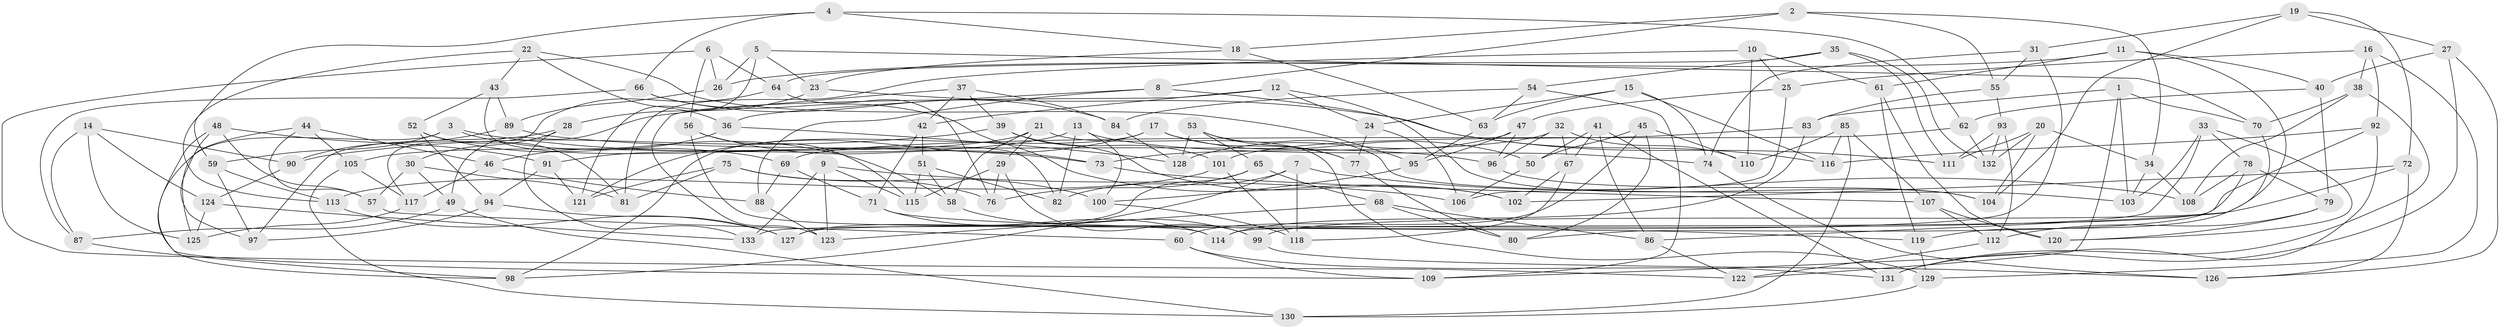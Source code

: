 // coarse degree distribution, {4: 0.5638297872340425, 6: 0.30851063829787234, 5: 0.09574468085106383, 3: 0.031914893617021274}
// Generated by graph-tools (version 1.1) at 2025/38/03/04/25 23:38:06]
// undirected, 133 vertices, 266 edges
graph export_dot {
  node [color=gray90,style=filled];
  1;
  2;
  3;
  4;
  5;
  6;
  7;
  8;
  9;
  10;
  11;
  12;
  13;
  14;
  15;
  16;
  17;
  18;
  19;
  20;
  21;
  22;
  23;
  24;
  25;
  26;
  27;
  28;
  29;
  30;
  31;
  32;
  33;
  34;
  35;
  36;
  37;
  38;
  39;
  40;
  41;
  42;
  43;
  44;
  45;
  46;
  47;
  48;
  49;
  50;
  51;
  52;
  53;
  54;
  55;
  56;
  57;
  58;
  59;
  60;
  61;
  62;
  63;
  64;
  65;
  66;
  67;
  68;
  69;
  70;
  71;
  72;
  73;
  74;
  75;
  76;
  77;
  78;
  79;
  80;
  81;
  82;
  83;
  84;
  85;
  86;
  87;
  88;
  89;
  90;
  91;
  92;
  93;
  94;
  95;
  96;
  97;
  98;
  99;
  100;
  101;
  102;
  103;
  104;
  105;
  106;
  107;
  108;
  109;
  110;
  111;
  112;
  113;
  114;
  115;
  116;
  117;
  118;
  119;
  120;
  121;
  122;
  123;
  124;
  125;
  126;
  127;
  128;
  129;
  130;
  131;
  132;
  133;
  1 -- 103;
  1 -- 83;
  1 -- 122;
  1 -- 70;
  2 -- 8;
  2 -- 55;
  2 -- 18;
  2 -- 34;
  3 -- 73;
  3 -- 58;
  3 -- 59;
  3 -- 98;
  4 -- 66;
  4 -- 62;
  4 -- 18;
  4 -- 59;
  5 -- 121;
  5 -- 26;
  5 -- 70;
  5 -- 23;
  6 -- 26;
  6 -- 56;
  6 -- 122;
  6 -- 64;
  7 -- 118;
  7 -- 82;
  7 -- 98;
  7 -- 108;
  8 -- 116;
  8 -- 88;
  8 -- 36;
  9 -- 106;
  9 -- 133;
  9 -- 123;
  9 -- 115;
  10 -- 25;
  10 -- 61;
  10 -- 110;
  10 -- 81;
  11 -- 40;
  11 -- 26;
  11 -- 61;
  11 -- 86;
  12 -- 123;
  12 -- 104;
  12 -- 24;
  12 -- 42;
  13 -- 105;
  13 -- 82;
  13 -- 100;
  13 -- 74;
  14 -- 90;
  14 -- 124;
  14 -- 87;
  14 -- 125;
  15 -- 74;
  15 -- 116;
  15 -- 24;
  15 -- 63;
  16 -- 92;
  16 -- 25;
  16 -- 129;
  16 -- 38;
  17 -- 121;
  17 -- 50;
  17 -- 77;
  17 -- 98;
  18 -- 63;
  18 -- 23;
  19 -- 27;
  19 -- 31;
  19 -- 72;
  19 -- 104;
  20 -- 132;
  20 -- 104;
  20 -- 111;
  20 -- 34;
  21 -- 91;
  21 -- 58;
  21 -- 129;
  21 -- 29;
  22 -- 43;
  22 -- 95;
  22 -- 113;
  22 -- 36;
  23 -- 28;
  23 -- 111;
  24 -- 106;
  24 -- 77;
  25 -- 106;
  25 -- 47;
  26 -- 89;
  27 -- 131;
  27 -- 40;
  27 -- 126;
  28 -- 97;
  28 -- 133;
  28 -- 30;
  29 -- 99;
  29 -- 115;
  29 -- 76;
  30 -- 57;
  30 -- 81;
  30 -- 49;
  31 -- 133;
  31 -- 55;
  31 -- 74;
  32 -- 96;
  32 -- 73;
  32 -- 67;
  32 -- 110;
  33 -- 120;
  33 -- 78;
  33 -- 103;
  33 -- 127;
  34 -- 108;
  34 -- 103;
  35 -- 132;
  35 -- 111;
  35 -- 54;
  35 -- 64;
  36 -- 128;
  36 -- 46;
  37 -- 49;
  37 -- 39;
  37 -- 84;
  37 -- 42;
  38 -- 108;
  38 -- 131;
  38 -- 70;
  39 -- 102;
  39 -- 101;
  39 -- 90;
  40 -- 79;
  40 -- 62;
  41 -- 86;
  41 -- 131;
  41 -- 50;
  41 -- 67;
  42 -- 71;
  42 -- 51;
  43 -- 82;
  43 -- 89;
  43 -- 52;
  44 -- 105;
  44 -- 46;
  44 -- 57;
  44 -- 125;
  45 -- 80;
  45 -- 50;
  45 -- 110;
  45 -- 60;
  46 -- 117;
  46 -- 88;
  47 -- 95;
  47 -- 128;
  47 -- 96;
  48 -- 97;
  48 -- 91;
  48 -- 109;
  48 -- 57;
  49 -- 130;
  49 -- 87;
  50 -- 106;
  51 -- 82;
  51 -- 115;
  51 -- 58;
  52 -- 81;
  52 -- 94;
  52 -- 69;
  53 -- 103;
  53 -- 65;
  53 -- 128;
  53 -- 77;
  54 -- 63;
  54 -- 84;
  54 -- 109;
  55 -- 93;
  55 -- 83;
  56 -- 73;
  56 -- 115;
  56 -- 114;
  57 -- 60;
  58 -- 99;
  59 -- 113;
  59 -- 97;
  60 -- 131;
  60 -- 109;
  61 -- 119;
  61 -- 120;
  62 -- 132;
  62 -- 69;
  63 -- 95;
  64 -- 117;
  64 -- 76;
  65 -- 127;
  65 -- 76;
  65 -- 68;
  66 -- 102;
  66 -- 87;
  66 -- 84;
  67 -- 102;
  67 -- 118;
  68 -- 123;
  68 -- 80;
  68 -- 86;
  69 -- 71;
  69 -- 88;
  70 -- 119;
  71 -- 119;
  71 -- 114;
  72 -- 99;
  72 -- 102;
  72 -- 126;
  73 -- 107;
  74 -- 126;
  75 -- 81;
  75 -- 100;
  75 -- 121;
  75 -- 76;
  77 -- 80;
  78 -- 79;
  78 -- 80;
  78 -- 108;
  79 -- 112;
  79 -- 120;
  83 -- 101;
  83 -- 114;
  84 -- 128;
  85 -- 110;
  85 -- 130;
  85 -- 107;
  85 -- 116;
  86 -- 122;
  87 -- 98;
  88 -- 123;
  89 -- 96;
  89 -- 90;
  90 -- 124;
  91 -- 121;
  91 -- 94;
  92 -- 109;
  92 -- 116;
  92 -- 114;
  93 -- 112;
  93 -- 111;
  93 -- 132;
  94 -- 97;
  94 -- 127;
  95 -- 100;
  96 -- 104;
  99 -- 126;
  100 -- 118;
  101 -- 118;
  101 -- 113;
  105 -- 130;
  105 -- 117;
  107 -- 120;
  107 -- 112;
  112 -- 122;
  113 -- 127;
  117 -- 125;
  119 -- 129;
  124 -- 133;
  124 -- 125;
  129 -- 130;
}
